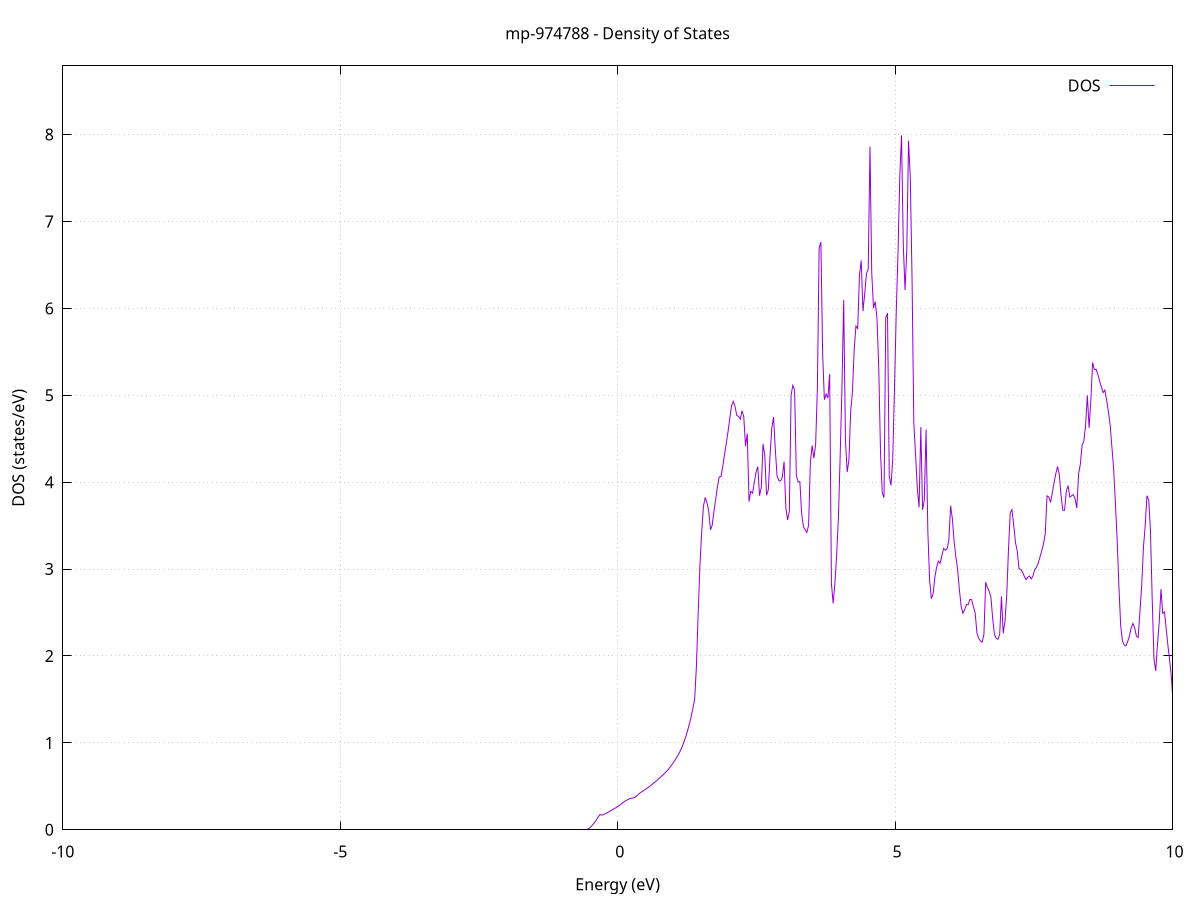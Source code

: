 set title 'mp-974788 - Density of States'
set xlabel 'Energy (eV)'
set ylabel 'DOS (states/eV)'
set grid
set xrange [-10:10]
set yrange [0:8.791]
set xzeroaxis lt -1
set terminal png size 800,600
set output 'mp-974788_dos_gnuplot.png'
plot '-' using 1:2 with lines title 'DOS'
-37.345500 0.000000
-37.313900 0.000000
-37.282300 0.000000
-37.250700 0.000000
-37.219100 0.000000
-37.187500 0.000000
-37.155900 0.000000
-37.124400 0.000000
-37.092800 0.000000
-37.061200 0.000000
-37.029600 0.000000
-36.998000 0.000000
-36.966400 0.000000
-36.934800 0.000000
-36.903200 0.000000
-36.871600 0.000000
-36.840000 0.000000
-36.808400 0.000000
-36.776800 0.000000
-36.745200 0.000000
-36.713600 0.000000
-36.682000 0.000000
-36.650400 0.000000
-36.618900 0.000000
-36.587300 0.000000
-36.555700 0.000000
-36.524100 0.000000
-36.492500 0.000000
-36.460900 0.000000
-36.429300 0.000000
-36.397700 0.000000
-36.366100 0.000000
-36.334500 0.000000
-36.302900 0.000000
-36.271300 0.000000
-36.239700 0.000000
-36.208100 0.000000
-36.176500 0.000000
-36.144900 0.000000
-36.113400 0.000000
-36.081800 0.000000
-36.050200 0.000000
-36.018600 0.000000
-35.987000 0.000000
-35.955400 0.000000
-35.923800 0.000000
-35.892200 0.000000
-35.860600 0.000000
-35.829000 0.000000
-35.797400 0.000000
-35.765800 0.000000
-35.734200 0.000000
-35.702600 0.000000
-35.671000 0.000000
-35.639400 0.000000
-35.607900 0.000000
-35.576300 0.000000
-35.544700 0.000000
-35.513100 0.000000
-35.481500 0.000000
-35.449900 0.000000
-35.418300 0.000000
-35.386700 0.000000
-35.355100 0.000000
-35.323500 0.000000
-35.291900 0.000000
-35.260300 0.000000
-35.228700 0.000000
-35.197100 0.000000
-35.165500 0.000000
-35.133900 0.000000
-35.102400 0.000000
-35.070800 0.000000
-35.039200 0.000000
-35.007600 0.000000
-34.976000 0.000000
-34.944400 0.000000
-34.912800 0.000000
-34.881200 0.000000
-34.849600 0.000000
-34.818000 0.000000
-34.786400 0.000000
-34.754800 0.000000
-34.723200 0.000000
-34.691600 0.000000
-34.660000 0.000000
-34.628400 0.000000
-34.596900 0.000000
-34.565300 0.000000
-34.533700 0.000000
-34.502100 0.000000
-34.470500 0.868200
-34.438900 9.361600
-34.407300 19.132200
-34.375700 39.144000
-34.344100 133.737000
-34.312500 323.696300
-34.280900 0.000000
-34.249300 0.000000
-34.217700 0.000000
-34.186100 0.000000
-34.154500 0.000000
-34.122900 0.000000
-34.091400 0.000000
-34.059800 0.000000
-34.028200 0.000000
-33.996600 0.000000
-33.965000 0.000000
-33.933400 0.000000
-33.901800 0.000000
-33.870200 0.000000
-33.838600 0.000000
-33.807000 0.000000
-33.775400 0.000000
-33.743800 0.000000
-33.712200 0.000000
-33.680600 0.000000
-33.649000 0.000000
-33.617400 0.000000
-33.585900 0.000000
-33.554300 0.000000
-33.522700 0.000000
-33.491100 0.000000
-33.459500 0.000000
-33.427900 0.000000
-33.396300 0.000000
-33.364700 0.000000
-33.333100 0.000000
-33.301500 0.000000
-33.269900 0.000000
-33.238300 0.000000
-33.206700 0.000000
-33.175100 0.000000
-33.143500 0.000000
-33.111900 0.000000
-33.080400 0.000000
-33.048800 0.000000
-33.017200 0.000000
-32.985600 0.000000
-32.954000 0.000000
-32.922400 0.000000
-32.890800 0.000000
-32.859200 0.000000
-32.827600 0.000000
-32.796000 0.000000
-32.764400 0.000000
-32.732800 0.000000
-32.701200 0.000000
-32.669600 0.000000
-32.638000 0.000000
-32.606400 0.000000
-32.574900 0.000000
-32.543300 0.000000
-32.511700 0.000000
-32.480100 0.000000
-32.448500 0.000000
-32.416900 0.000000
-32.385300 0.000000
-32.353700 0.000000
-32.322100 0.000000
-32.290500 0.000000
-32.258900 0.000000
-32.227300 0.000000
-32.195700 0.000000
-32.164100 0.000000
-32.132500 0.000000
-32.101000 0.000000
-32.069400 0.000000
-32.037800 0.000000
-32.006200 0.000000
-31.974600 0.000000
-31.943000 0.000000
-31.911400 0.000000
-31.879800 0.000000
-31.848200 0.000000
-31.816600 0.000000
-31.785000 0.000000
-31.753400 0.000000
-31.721800 0.000000
-31.690200 0.000000
-31.658600 0.000000
-31.627000 0.000000
-31.595500 0.000000
-31.563900 0.000000
-31.532300 0.000000
-31.500700 0.000000
-31.469100 0.000000
-31.437500 0.000000
-31.405900 0.000000
-31.374300 0.000000
-31.342700 0.000000
-31.311100 0.000000
-31.279500 0.000000
-31.247900 0.000000
-31.216300 0.000000
-31.184700 0.000000
-31.153100 0.000000
-31.121500 0.000000
-31.090000 0.000000
-31.058400 0.000000
-31.026800 0.000000
-30.995200 0.000000
-30.963600 0.000000
-30.932000 0.000000
-30.900400 0.000000
-30.868800 0.000000
-30.837200 0.000000
-30.805600 0.000000
-30.774000 0.000000
-30.742400 0.000000
-30.710800 0.000000
-30.679200 0.000000
-30.647600 0.000000
-30.616000 0.000000
-30.584500 0.000000
-30.552900 0.000000
-30.521300 0.000000
-30.489700 0.000000
-30.458100 0.000000
-30.426500 0.000000
-30.394900 0.000000
-30.363300 0.000000
-30.331700 0.000000
-30.300100 0.000000
-30.268500 0.000000
-30.236900 0.000000
-30.205300 0.000000
-30.173700 0.000000
-30.142100 0.000000
-30.110500 0.000000
-30.079000 0.000000
-30.047400 0.000000
-30.015800 0.000000
-29.984200 0.000000
-29.952600 0.000000
-29.921000 0.000000
-29.889400 0.000000
-29.857800 0.000000
-29.826200 0.000000
-29.794600 0.000000
-29.763000 0.000000
-29.731400 0.000000
-29.699800 0.000000
-29.668200 0.000000
-29.636600 0.000000
-29.605000 0.000000
-29.573500 0.000000
-29.541900 0.000000
-29.510300 0.000000
-29.478700 0.000000
-29.447100 0.000000
-29.415500 0.000000
-29.383900 0.000000
-29.352300 0.000000
-29.320700 0.000000
-29.289100 0.000000
-29.257500 0.000000
-29.225900 0.000000
-29.194300 0.000000
-29.162700 0.000000
-29.131100 0.000000
-29.099500 0.000000
-29.068000 0.000000
-29.036400 0.000000
-29.004800 0.000000
-28.973200 0.000000
-28.941600 0.000000
-28.910000 0.000000
-28.878400 0.000000
-28.846800 0.000000
-28.815200 0.000000
-28.783600 0.000000
-28.752000 0.000000
-28.720400 0.000000
-28.688800 0.000000
-28.657200 0.000000
-28.625600 0.000000
-28.594000 0.000000
-28.562500 0.000000
-28.530900 0.000000
-28.499300 0.000000
-28.467700 0.000000
-28.436100 0.000000
-28.404500 0.000000
-28.372900 0.000000
-28.341300 0.000000
-28.309700 0.000000
-28.278100 0.000000
-28.246500 0.000000
-28.214900 0.000000
-28.183300 0.000000
-28.151700 0.000000
-28.120100 0.000000
-28.088500 0.000000
-28.057000 0.000000
-28.025400 0.000000
-27.993800 0.000000
-27.962200 0.000000
-27.930600 0.000000
-27.899000 0.000000
-27.867400 0.000000
-27.835800 0.000000
-27.804200 0.000000
-27.772600 0.000000
-27.741000 0.000000
-27.709400 0.000000
-27.677800 0.000000
-27.646200 0.000000
-27.614600 0.000000
-27.583000 0.000000
-27.551500 0.000000
-27.519900 0.000000
-27.488300 0.000000
-27.456700 0.000000
-27.425100 0.000000
-27.393500 0.000000
-27.361900 0.000000
-27.330300 0.000000
-27.298700 0.000000
-27.267100 0.000000
-27.235500 0.000000
-27.203900 0.000000
-27.172300 0.000000
-27.140700 0.000000
-27.109100 0.000000
-27.077500 0.000000
-27.046000 0.000000
-27.014400 0.000000
-26.982800 0.000000
-26.951200 0.000000
-26.919600 0.000000
-26.888000 0.000000
-26.856400 0.000000
-26.824800 0.000000
-26.793200 0.000000
-26.761600 0.000000
-26.730000 0.000000
-26.698400 0.000000
-26.666800 0.000000
-26.635200 0.000000
-26.603600 0.000000
-26.572000 0.000000
-26.540500 0.000000
-26.508900 0.000000
-26.477300 0.000000
-26.445700 0.000000
-26.414100 0.000000
-26.382500 0.000000
-26.350900 0.000000
-26.319300 0.000000
-26.287700 0.000000
-26.256100 0.000000
-26.224500 0.000000
-26.192900 0.000000
-26.161300 0.000000
-26.129700 0.000000
-26.098100 0.000000
-26.066500 0.000000
-26.035000 0.000000
-26.003400 0.000000
-25.971800 0.000000
-25.940200 0.000000
-25.908600 0.000000
-25.877000 0.000000
-25.845400 0.000000
-25.813800 0.000000
-25.782200 0.000000
-25.750600 0.000000
-25.719000 0.000000
-25.687400 0.000000
-25.655800 0.000000
-25.624200 0.000000
-25.592600 0.000000
-25.561000 0.000000
-25.529500 0.000000
-25.497900 0.000000
-25.466300 0.000000
-25.434700 0.000000
-25.403100 0.000000
-25.371500 0.000000
-25.339900 0.000000
-25.308300 0.000000
-25.276700 0.000000
-25.245100 0.000000
-25.213500 0.000000
-25.181900 0.000000
-25.150300 0.000000
-25.118700 0.000000
-25.087100 0.000000
-25.055500 0.000000
-25.024000 0.000000
-24.992400 0.000000
-24.960800 0.000000
-24.929200 0.000000
-24.897600 0.000000
-24.866000 0.000000
-24.834400 0.000000
-24.802800 0.000000
-24.771200 0.000000
-24.739600 0.000000
-24.708000 0.000000
-24.676400 0.000000
-24.644800 0.000000
-24.613200 0.000000
-24.581600 0.000000
-24.550100 0.000000
-24.518500 0.000000
-24.486900 0.000000
-24.455300 0.000000
-24.423700 0.000000
-24.392100 0.000000
-24.360500 0.000000
-24.328900 0.000000
-24.297300 0.000000
-24.265700 0.000000
-24.234100 0.000000
-24.202500 0.000000
-24.170900 0.000000
-24.139300 0.000000
-24.107700 0.000000
-24.076100 0.000000
-24.044600 0.000000
-24.013000 0.000000
-23.981400 0.000000
-23.949800 0.000000
-23.918200 0.000000
-23.886600 0.000000
-23.855000 0.000000
-23.823400 0.000000
-23.791800 0.000000
-23.760200 0.000000
-23.728600 0.000000
-23.697000 0.000000
-23.665400 0.000000
-23.633800 0.000000
-23.602200 0.000000
-23.570600 0.000000
-23.539100 0.000000
-23.507500 0.000000
-23.475900 0.000000
-23.444300 0.000000
-23.412700 0.000000
-23.381100 0.000000
-23.349500 0.000000
-23.317900 0.000000
-23.286300 0.000000
-23.254700 0.000000
-23.223100 0.000000
-23.191500 0.000000
-23.159900 0.000000
-23.128300 0.000000
-23.096700 0.000000
-23.065100 0.000000
-23.033600 0.000000
-23.002000 0.000000
-22.970400 0.000000
-22.938800 0.000000
-22.907200 0.000000
-22.875600 0.000000
-22.844000 0.000000
-22.812400 0.000000
-22.780800 0.000000
-22.749200 0.000000
-22.717600 0.000000
-22.686000 0.000000
-22.654400 0.000000
-22.622800 0.000000
-22.591200 0.000000
-22.559600 0.000000
-22.528100 0.000000
-22.496500 0.000000
-22.464900 0.000000
-22.433300 0.000000
-22.401700 0.000000
-22.370100 0.000000
-22.338500 0.000000
-22.306900 0.000000
-22.275300 0.000000
-22.243700 0.000000
-22.212100 0.000000
-22.180500 0.000000
-22.148900 0.000000
-22.117300 0.000000
-22.085700 0.000000
-22.054100 0.000000
-22.022600 0.000000
-21.991000 0.000000
-21.959400 0.000000
-21.927800 0.000000
-21.896200 0.000000
-21.864600 0.000000
-21.833000 0.000000
-21.801400 0.000000
-21.769800 0.000000
-21.738200 0.000000
-21.706600 0.000000
-21.675000 0.000000
-21.643400 0.000000
-21.611800 0.000000
-21.580200 0.000000
-21.548600 0.000000
-21.517100 0.000000
-21.485500 0.000000
-21.453900 0.000000
-21.422300 0.000000
-21.390700 0.000000
-21.359100 0.000000
-21.327500 0.000000
-21.295900 0.000000
-21.264300 0.000000
-21.232700 0.000000
-21.201100 0.000000
-21.169500 0.000000
-21.137900 0.000000
-21.106300 0.000000
-21.074700 0.000000
-21.043100 0.000000
-21.011600 0.000000
-20.980000 0.000000
-20.948400 0.000000
-20.916800 0.000000
-20.885200 0.000000
-20.853600 0.000000
-20.822000 0.000000
-20.790400 0.000000
-20.758800 0.000000
-20.727200 0.000000
-20.695600 0.000000
-20.664000 0.000000
-20.632400 0.000000
-20.600800 0.000000
-20.569200 0.000000
-20.537600 0.000000
-20.506100 0.000000
-20.474500 0.000000
-20.442900 0.000000
-20.411300 0.000000
-20.379700 0.000000
-20.348100 0.000000
-20.316500 0.000000
-20.284900 0.000000
-20.253300 0.000000
-20.221700 0.000000
-20.190100 0.000000
-20.158500 0.000000
-20.126900 0.000000
-20.095300 0.000000
-20.063700 0.000000
-20.032100 0.000000
-20.000600 0.000000
-19.969000 0.000000
-19.937400 0.000000
-19.905800 0.000000
-19.874200 0.000000
-19.842600 0.000000
-19.811000 0.000000
-19.779400 0.000000
-19.747800 0.000000
-19.716200 0.000000
-19.684600 0.000000
-19.653000 0.000000
-19.621400 0.000000
-19.589800 0.000000
-19.558200 0.000000
-19.526600 0.000000
-19.495100 0.000000
-19.463500 0.000000
-19.431900 0.000000
-19.400300 0.000000
-19.368700 0.000000
-19.337100 0.000000
-19.305500 0.000000
-19.273900 0.000000
-19.242300 0.000000
-19.210700 0.000000
-19.179100 0.000000
-19.147500 0.000000
-19.115900 0.000000
-19.084300 0.000000
-19.052700 0.000000
-19.021100 0.000000
-18.989600 0.000000
-18.958000 0.000000
-18.926400 0.000000
-18.894800 0.000000
-18.863200 0.000000
-18.831600 0.000000
-18.800000 0.000000
-18.768400 0.000000
-18.736800 0.000000
-18.705200 0.000000
-18.673600 0.000000
-18.642000 0.000000
-18.610400 0.000000
-18.578800 0.000000
-18.547200 0.000000
-18.515600 0.000000
-18.484100 0.000000
-18.452500 0.000000
-18.420900 0.000000
-18.389300 0.000000
-18.357700 0.000000
-18.326100 0.000000
-18.294500 0.000000
-18.262900 0.000000
-18.231300 0.000000
-18.199700 0.000000
-18.168100 0.000000
-18.136500 0.000000
-18.104900 0.000000
-18.073300 0.000000
-18.041700 0.000000
-18.010100 0.000000
-17.978600 0.000000
-17.947000 0.000000
-17.915400 0.000000
-17.883800 0.000000
-17.852200 0.000000
-17.820600 0.000000
-17.789000 0.000000
-17.757400 0.000000
-17.725800 0.000000
-17.694200 0.000000
-17.662600 0.000000
-17.631000 0.000000
-17.599400 0.000000
-17.567800 0.000000
-17.536200 0.000000
-17.504700 0.000000
-17.473100 0.000000
-17.441500 0.000000
-17.409900 0.000000
-17.378300 0.000000
-17.346700 0.000000
-17.315100 0.000000
-17.283500 0.000000
-17.251900 0.000000
-17.220300 0.000000
-17.188700 0.000000
-17.157100 0.000000
-17.125500 0.000000
-17.093900 0.000000
-17.062300 0.000000
-17.030700 0.000000
-16.999200 0.000000
-16.967600 0.000000
-16.936000 0.000000
-16.904400 0.000000
-16.872800 0.000000
-16.841200 0.000000
-16.809600 0.000000
-16.778000 0.000000
-16.746400 0.000000
-16.714800 0.000000
-16.683200 0.000000
-16.651600 0.000000
-16.620000 0.000000
-16.588400 0.000000
-16.556800 0.000000
-16.525200 0.000000
-16.493700 0.000000
-16.462100 0.000000
-16.430500 0.000000
-16.398900 0.000000
-16.367300 0.000000
-16.335700 0.000000
-16.304100 0.000000
-16.272500 0.000000
-16.240900 0.000000
-16.209300 0.100700
-16.177700 0.885500
-16.146100 5.873400
-16.114500 8.440300
-16.082900 14.154900
-16.051300 21.787900
-16.019700 26.576300
-15.988200 23.910700
-15.956600 14.734300
-15.925000 15.351500
-15.893400 13.104200
-15.861800 6.678400
-15.830200 7.141900
-15.798600 10.143000
-15.767000 10.974300
-15.735400 14.011100
-15.703800 15.477500
-15.672200 16.117900
-15.640600 14.771800
-15.609000 14.816800
-15.577400 22.538300
-15.545800 26.238400
-15.514200 25.961300
-15.482700 25.018200
-15.451100 32.230200
-15.419500 33.756900
-15.387900 39.126100
-15.356300 42.553300
-15.324700 29.119900
-15.293100 18.928900
-15.261500 12.537100
-15.229900 6.712100
-15.198300 0.569900
-15.166700 0.000000
-15.135100 0.000000
-15.103500 0.000000
-15.071900 0.000000
-15.040300 0.000000
-15.008700 0.000000
-14.977200 0.000000
-14.945600 0.000000
-14.914000 0.000000
-14.882400 0.000000
-14.850800 0.000000
-14.819200 0.000000
-14.787600 0.000000
-14.756000 0.000000
-14.724400 0.000000
-14.692800 0.000000
-14.661200 0.000000
-14.629600 0.000000
-14.598000 0.000000
-14.566400 0.000000
-14.534800 0.000000
-14.503200 0.000000
-14.471700 0.000000
-14.440100 0.000000
-14.408500 0.000000
-14.376900 0.000000
-14.345300 0.000000
-14.313700 0.000000
-14.282100 0.000000
-14.250500 0.000000
-14.218900 0.000000
-14.187300 0.000000
-14.155700 0.000000
-14.124100 0.000000
-14.092500 0.000000
-14.060900 0.000000
-14.029300 0.000000
-13.997700 0.000000
-13.966200 0.000000
-13.934600 0.000000
-13.903000 0.000000
-13.871400 0.000000
-13.839800 0.000000
-13.808200 0.000000
-13.776600 0.000000
-13.745000 0.000000
-13.713400 0.000000
-13.681800 0.000000
-13.650200 0.000000
-13.618600 0.000000
-13.587000 0.000000
-13.555400 0.000000
-13.523800 0.000000
-13.492200 0.000000
-13.460700 0.000000
-13.429100 0.000000
-13.397500 0.000000
-13.365900 0.000000
-13.334300 0.000000
-13.302700 0.000000
-13.271100 0.000000
-13.239500 0.000000
-13.207900 0.000000
-13.176300 0.000000
-13.144700 0.000000
-13.113100 0.000000
-13.081500 0.000000
-13.049900 0.000000
-13.018300 0.000000
-12.986700 0.000000
-12.955200 0.000000
-12.923600 0.000000
-12.892000 0.000000
-12.860400 0.000000
-12.828800 0.000000
-12.797200 0.000000
-12.765600 0.000000
-12.734000 0.000000
-12.702400 0.000000
-12.670800 0.000000
-12.639200 0.000000
-12.607600 0.000000
-12.576000 0.000000
-12.544400 0.000000
-12.512800 0.000000
-12.481200 0.000000
-12.449700 0.000000
-12.418100 0.000000
-12.386500 0.000000
-12.354900 0.000000
-12.323300 0.000000
-12.291700 0.000000
-12.260100 0.000000
-12.228500 0.000000
-12.196900 0.000000
-12.165300 0.000000
-12.133700 0.000000
-12.102100 0.000000
-12.070500 0.000000
-12.038900 0.000000
-12.007300 0.000000
-11.975700 0.000000
-11.944200 0.000000
-11.912600 0.000000
-11.881000 0.000000
-11.849400 0.000000
-11.817800 0.000000
-11.786200 0.000000
-11.754600 0.000000
-11.723000 0.000000
-11.691400 0.000000
-11.659800 0.000000
-11.628200 0.000000
-11.596600 0.000000
-11.565000 0.000000
-11.533400 0.000000
-11.501800 0.000000
-11.470200 0.000000
-11.438700 0.000000
-11.407100 0.000000
-11.375500 0.000000
-11.343900 0.000000
-11.312300 0.000000
-11.280700 0.000000
-11.249100 0.000000
-11.217500 0.000000
-11.185900 0.000000
-11.154300 0.000000
-11.122700 0.000000
-11.091100 0.000000
-11.059500 0.000000
-11.027900 0.000000
-10.996300 0.000000
-10.964700 0.000000
-10.933200 0.000000
-10.901600 0.000000
-10.870000 0.000000
-10.838400 0.000000
-10.806800 0.000000
-10.775200 0.000000
-10.743600 0.000000
-10.712000 0.000000
-10.680400 0.000000
-10.648800 0.000000
-10.617200 0.000000
-10.585600 0.000000
-10.554000 0.000000
-10.522400 0.000000
-10.490800 0.000000
-10.459300 0.000000
-10.427700 0.000000
-10.396100 0.000000
-10.364500 0.000000
-10.332900 0.000000
-10.301300 0.000000
-10.269700 0.000000
-10.238100 0.000000
-10.206500 0.000000
-10.174900 0.000000
-10.143300 0.000000
-10.111700 0.000000
-10.080100 0.000000
-10.048500 0.000000
-10.016900 0.000000
-9.985300 0.000000
-9.953800 0.000000
-9.922200 0.000000
-9.890600 0.000000
-9.859000 0.000000
-9.827400 0.000000
-9.795800 0.000000
-9.764200 0.000000
-9.732600 0.000000
-9.701000 0.000000
-9.669400 0.000000
-9.637800 0.000000
-9.606200 0.000000
-9.574600 0.000000
-9.543000 0.000000
-9.511400 0.000000
-9.479800 0.000000
-9.448300 0.000000
-9.416700 0.000000
-9.385100 0.000000
-9.353500 0.000000
-9.321900 0.000000
-9.290300 0.000000
-9.258700 0.000000
-9.227100 0.000000
-9.195500 0.000000
-9.163900 0.000000
-9.132300 0.000000
-9.100700 0.000000
-9.069100 0.000000
-9.037500 0.000000
-9.005900 0.000000
-8.974300 0.000000
-8.942800 0.000000
-8.911200 0.000000
-8.879600 0.000000
-8.848000 0.000000
-8.816400 0.000000
-8.784800 0.000000
-8.753200 0.000000
-8.721600 0.000000
-8.690000 0.000000
-8.658400 0.000000
-8.626800 0.000000
-8.595200 0.000000
-8.563600 0.000000
-8.532000 0.000000
-8.500400 0.000000
-8.468800 0.000000
-8.437300 0.000000
-8.405700 0.000000
-8.374100 0.000000
-8.342500 0.000000
-8.310900 0.000000
-8.279300 0.000000
-8.247700 0.000000
-8.216100 0.000000
-8.184500 0.000000
-8.152900 0.000000
-8.121300 0.000000
-8.089700 0.000000
-8.058100 0.000000
-8.026500 0.000000
-7.994900 0.000000
-7.963300 0.000000
-7.931800 0.000000
-7.900200 0.000000
-7.868600 0.000000
-7.837000 0.000000
-7.805400 0.000000
-7.773800 0.000000
-7.742200 0.000000
-7.710600 0.000000
-7.679000 0.000000
-7.647400 0.000000
-7.615800 0.000000
-7.584200 0.000000
-7.552600 0.000000
-7.521000 0.000000
-7.489400 0.000000
-7.457800 0.000000
-7.426300 0.000000
-7.394700 0.000000
-7.363100 0.000000
-7.331500 0.000000
-7.299900 0.000000
-7.268300 0.000000
-7.236700 0.000000
-7.205100 0.000000
-7.173500 0.000000
-7.141900 0.000000
-7.110300 0.000000
-7.078700 0.000000
-7.047100 0.000000
-7.015500 0.000000
-6.983900 0.000000
-6.952300 0.000000
-6.920800 0.000000
-6.889200 0.000000
-6.857600 0.000000
-6.826000 0.000000
-6.794400 0.000000
-6.762800 0.000000
-6.731200 0.000000
-6.699600 0.000000
-6.668000 0.000000
-6.636400 0.000000
-6.604800 0.000000
-6.573200 0.000000
-6.541600 0.000000
-6.510000 0.000000
-6.478400 0.000000
-6.446800 0.000000
-6.415300 0.000000
-6.383700 0.000000
-6.352100 0.000000
-6.320500 0.000000
-6.288900 0.000000
-6.257300 0.000000
-6.225700 0.000000
-6.194100 0.000000
-6.162500 0.000000
-6.130900 0.000000
-6.099300 0.000000
-6.067700 0.000000
-6.036100 0.000000
-6.004500 0.000000
-5.972900 0.000000
-5.941300 0.000000
-5.909800 0.000000
-5.878200 0.000000
-5.846600 0.000000
-5.815000 0.000000
-5.783400 0.000000
-5.751800 0.000000
-5.720200 0.000000
-5.688600 0.000000
-5.657000 0.000000
-5.625400 0.000000
-5.593800 0.000000
-5.562200 0.000000
-5.530600 0.000000
-5.499000 0.000000
-5.467400 0.000000
-5.435800 0.000000
-5.404300 0.000000
-5.372700 0.000000
-5.341100 0.000000
-5.309500 0.000000
-5.277900 0.000000
-5.246300 0.000000
-5.214700 0.000000
-5.183100 0.000000
-5.151500 0.000000
-5.119900 0.000000
-5.088300 0.000000
-5.056700 0.000000
-5.025100 0.000000
-4.993500 0.000000
-4.961900 0.000000
-4.930300 0.000000
-4.898800 0.000000
-4.867200 0.000000
-4.835600 0.000000
-4.804000 0.000000
-4.772400 0.000000
-4.740800 0.000000
-4.709200 0.000000
-4.677600 0.000000
-4.646000 0.000000
-4.614400 0.000000
-4.582800 0.000000
-4.551200 0.000000
-4.519600 0.000000
-4.488000 0.000000
-4.456400 0.000000
-4.424800 0.000000
-4.393300 0.000000
-4.361700 0.000000
-4.330100 0.000000
-4.298500 0.000000
-4.266900 0.000000
-4.235300 0.000000
-4.203700 0.000000
-4.172100 0.000000
-4.140500 0.000000
-4.108900 0.000000
-4.077300 0.000000
-4.045700 0.000000
-4.014100 0.000000
-3.982500 0.000000
-3.950900 0.000000
-3.919300 0.000000
-3.887800 0.000000
-3.856200 0.000000
-3.824600 0.000000
-3.793000 0.000000
-3.761400 0.000000
-3.729800 0.000000
-3.698200 0.000000
-3.666600 0.000000
-3.635000 0.000000
-3.603400 0.000000
-3.571800 0.000000
-3.540200 0.000000
-3.508600 0.000000
-3.477000 0.000000
-3.445400 0.000000
-3.413900 0.000000
-3.382300 0.000000
-3.350700 0.000000
-3.319100 0.000000
-3.287500 0.000000
-3.255900 0.000000
-3.224300 0.000000
-3.192700 0.000000
-3.161100 0.000000
-3.129500 0.000000
-3.097900 0.000000
-3.066300 0.000000
-3.034700 0.000000
-3.003100 0.000000
-2.971500 0.000000
-2.939900 0.000000
-2.908400 0.000000
-2.876800 0.000000
-2.845200 0.000000
-2.813600 0.000000
-2.782000 0.000000
-2.750400 0.000000
-2.718800 0.000000
-2.687200 0.000000
-2.655600 0.000000
-2.624000 0.000000
-2.592400 0.000000
-2.560800 0.000000
-2.529200 0.000000
-2.497600 0.000000
-2.466000 0.000000
-2.434400 0.000000
-2.402900 0.000000
-2.371300 0.000000
-2.339700 0.000000
-2.308100 0.000000
-2.276500 0.000000
-2.244900 0.000000
-2.213300 0.000000
-2.181700 0.000000
-2.150100 0.000000
-2.118500 0.000000
-2.086900 0.000000
-2.055300 0.000000
-2.023700 0.000000
-1.992100 0.000000
-1.960500 0.000000
-1.928900 0.000000
-1.897400 0.000000
-1.865800 0.000000
-1.834200 0.000000
-1.802600 0.000000
-1.771000 0.000000
-1.739400 0.000000
-1.707800 0.000000
-1.676200 0.000000
-1.644600 0.000000
-1.613000 0.000000
-1.581400 0.000000
-1.549800 0.000000
-1.518200 0.000000
-1.486600 0.000000
-1.455000 0.000000
-1.423400 0.000000
-1.391900 0.000000
-1.360300 0.000000
-1.328700 0.000000
-1.297100 0.000000
-1.265500 0.000000
-1.233900 0.000000
-1.202300 0.000000
-1.170700 0.000000
-1.139100 0.000000
-1.107500 0.000000
-1.075900 0.000000
-1.044300 0.000000
-1.012700 0.000000
-0.981100 0.000000
-0.949500 0.000000
-0.917900 0.000000
-0.886400 0.000000
-0.854800 0.000000
-0.823200 0.000000
-0.791600 0.000000
-0.760000 0.000000
-0.728400 0.000000
-0.696800 0.000000
-0.665200 0.000000
-0.633600 0.000000
-0.602000 0.000000
-0.570400 0.000000
-0.538800 0.005400
-0.507200 0.019200
-0.475600 0.038900
-0.444000 0.061900
-0.412400 0.087900
-0.380900 0.116900
-0.349300 0.148700
-0.317700 0.176800
-0.286100 0.167400
-0.254500 0.175800
-0.222900 0.184900
-0.191300 0.195000
-0.159700 0.207000
-0.128100 0.218800
-0.096500 0.230500
-0.064900 0.241900
-0.033300 0.254000
-0.001700 0.266800
0.029900 0.279900
0.061500 0.295400
0.093100 0.311300
0.124600 0.325900
0.156200 0.339000
0.187800 0.349900
0.219400 0.358400
0.251000 0.363900
0.282600 0.366500
0.314200 0.374100
0.345800 0.390300
0.377400 0.410600
0.409000 0.427100
0.440600 0.440000
0.472200 0.452700
0.503800 0.466200
0.535400 0.480400
0.567000 0.495400
0.598600 0.511100
0.630100 0.527400
0.661700 0.544100
0.693300 0.560900
0.724900 0.578000
0.756500 0.595600
0.788100 0.613800
0.819700 0.632800
0.851300 0.652700
0.882900 0.673600
0.914500 0.695900
0.946100 0.721300
0.977700 0.748200
1.009300 0.777100
1.040900 0.808100
1.072500 0.841200
1.104100 0.877100
1.135600 0.917400
1.167200 0.964400
1.198800 1.017000
1.230400 1.075500
1.262000 1.144200
1.293600 1.219500
1.325200 1.302600
1.356800 1.397600
1.388400 1.508800
1.420000 1.885700
1.451600 2.495000
1.483200 3.043700
1.514800 3.425200
1.546400 3.723100
1.578000 3.824300
1.609600 3.764100
1.641100 3.667600
1.672700 3.451500
1.704300 3.505300
1.735900 3.668300
1.767500 3.804000
1.799100 3.950700
1.830700 4.060400
1.862300 4.065200
1.893900 4.178400
1.925500 4.318100
1.957100 4.439700
1.988700 4.578500
2.020300 4.730700
2.051900 4.875100
2.083500 4.929700
2.115100 4.872800
2.146600 4.769500
2.178200 4.758200
2.209800 4.725000
2.241400 4.821800
2.273000 4.754600
2.304600 4.413900
2.336200 4.559700
2.367800 3.777200
2.399400 3.894800
2.431000 3.874000
2.462600 3.994000
2.494200 4.115000
2.525800 4.179000
2.557400 3.844600
2.589000 3.940200
2.620600 4.440100
2.652100 4.310500
2.683700 3.849600
2.715300 3.912700
2.746900 4.307100
2.778500 4.624100
2.810100 4.750900
2.841700 4.373200
2.873300 4.072700
2.904900 4.019100
2.936500 4.014300
2.968100 4.057700
2.999700 4.237300
3.031300 3.707500
3.062900 3.564800
3.094500 3.663400
3.126100 5.000900
3.157600 5.114500
3.189200 5.062400
3.220800 4.076600
3.252400 4.002500
3.284000 4.006600
3.315600 3.643000
3.347200 3.491200
3.378800 3.450100
3.410400 3.421600
3.442000 3.507300
3.473600 4.227800
3.505200 4.423100
3.536800 4.275700
3.568400 4.436400
3.600000 5.081200
3.631500 6.696200
3.663100 6.763900
3.694700 5.472200
3.726300 4.948600
3.757900 5.015100
3.789500 4.969700
3.821100 5.245100
3.852700 2.835000
3.884300 2.605900
3.915900 2.838200
3.947500 3.165300
3.979100 3.593800
4.010700 4.305900
4.042300 5.074300
4.073900 6.097500
4.105500 4.482900
4.137000 4.117000
4.168600 4.256100
4.200200 4.818500
4.231800 5.039700
4.263400 5.525000
4.295000 5.797300
4.326600 5.768500
4.358200 6.383100
4.389800 6.552200
4.421400 5.969000
4.453000 6.167900
4.484600 6.401200
4.516200 6.452600
4.547800 7.860300
4.579400 6.410900
4.611000 6.005900
4.642500 6.077700
4.674100 5.882400
4.705700 5.321600
4.737300 4.350600
4.768900 3.878300
4.800500 3.822100
4.832100 5.893500
4.863700 5.945200
4.895300 4.066200
4.926900 3.964000
4.958500 4.270700
4.990100 5.089900
5.021700 5.972000
5.053300 6.640500
5.084900 7.521000
5.116500 7.991600
5.148000 6.731300
5.179600 6.212700
5.211200 6.669700
5.242800 7.931800
5.274400 7.502500
5.306000 6.344000
5.337600 4.681600
5.369200 4.319000
5.400800 3.933600
5.432400 3.710400
5.464000 4.634000
5.495600 3.681400
5.527200 3.798700
5.558800 4.605700
5.590400 3.439800
5.622000 2.880000
5.653500 2.659900
5.685100 2.714600
5.716700 2.904700
5.748300 3.019600
5.779900 3.092100
5.811500 3.066300
5.843100 3.154400
5.874700 3.238600
5.906300 3.216600
5.937900 3.235300
5.969500 3.332100
6.001100 3.728500
6.032700 3.579500
6.064300 3.315300
6.095900 3.138700
6.127500 2.993500
6.159000 2.764300
6.190600 2.572400
6.222200 2.490300
6.253800 2.531900
6.285400 2.592400
6.317000 2.589400
6.348600 2.650600
6.380200 2.647900
6.411800 2.565000
6.443400 2.495900
6.475000 2.266200
6.506600 2.204400
6.538200 2.174000
6.569800 2.159500
6.601400 2.249800
6.633000 2.850700
6.664500 2.787700
6.696100 2.744100
6.727700 2.675200
6.759300 2.432700
6.790900 2.250900
6.822500 2.201500
6.854100 2.192100
6.885700 2.249400
6.917300 2.686200
6.948900 2.261000
6.980500 2.395200
7.012100 2.695700
7.043700 3.219900
7.075300 3.644100
7.106900 3.684300
7.138500 3.504300
7.170000 3.306300
7.201600 3.207400
7.233200 3.008100
7.264800 2.996500
7.296400 2.967500
7.328000 2.916500
7.359600 2.879000
7.391200 2.906100
7.422800 2.920100
7.454400 2.887400
7.486000 2.922900
7.517600 2.995900
7.549200 3.018200
7.580800 3.073800
7.612400 3.139300
7.644000 3.212800
7.675500 3.291400
7.707100 3.409600
7.738700 3.842300
7.770300 3.829900
7.801900 3.766800
7.833500 3.874000
7.865100 3.992300
7.896700 4.097500
7.928300 4.181100
7.959900 4.088500
7.991500 3.846900
8.023100 3.676800
8.054700 3.676600
8.086300 3.894500
8.117900 3.960800
8.149500 3.828300
8.181000 3.843700
8.212600 3.856800
8.244200 3.808300
8.275800 3.703700
8.307400 4.097000
8.339000 4.206100
8.370600 4.423200
8.402200 4.475100
8.433800 4.656300
8.465400 4.999300
8.497000 4.624500
8.528600 4.947200
8.560200 5.378000
8.591800 5.294400
8.623400 5.299700
8.655000 5.238300
8.686500 5.166400
8.718100 5.094200
8.749700 5.029800
8.781300 5.059800
8.812900 4.944100
8.844500 4.812700
8.876100 4.659400
8.907700 4.406500
8.939300 4.157100
8.970900 3.754400
9.002500 3.340700
9.034100 2.800800
9.065700 2.353000
9.097300 2.174700
9.128900 2.127100
9.160500 2.115500
9.192000 2.165700
9.223600 2.229500
9.255200 2.321900
9.286800 2.375100
9.318400 2.322900
9.350000 2.228000
9.381600 2.212800
9.413200 2.508300
9.444800 2.807100
9.476400 3.251200
9.508000 3.498800
9.539600 3.844000
9.571200 3.794600
9.602800 3.444100
9.634400 2.648400
9.666000 1.969700
9.697500 1.828700
9.729100 2.129200
9.760700 2.392000
9.792300 2.769900
9.823900 2.489900
9.855500 2.508000
9.887100 2.308600
9.918700 2.114500
9.950300 1.941300
9.981900 1.742100
10.013500 1.409500
10.045100 1.289600
10.076700 1.197600
10.108300 1.137600
10.139900 1.132900
10.171500 1.189900
10.203000 1.220700
10.234600 1.266200
10.266200 1.346000
10.297800 1.519600
10.329400 1.706100
10.361000 1.896300
10.392600 1.959700
10.424200 1.838500
10.455800 1.794000
10.487400 1.833700
10.519000 1.878200
10.550600 1.913800
10.582200 1.998100
10.613800 2.017400
10.645400 1.953600
10.676900 1.890300
10.708500 1.810200
10.740100 1.979200
10.771700 1.531800
10.803300 1.282900
10.834900 1.111300
10.866500 0.958500
10.898100 0.829800
10.929700 0.942200
10.961300 0.451300
10.992900 0.528100
11.024500 0.617200
11.056100 0.718600
11.087700 0.859300
11.119300 1.119100
11.150900 1.527000
11.182400 1.897700
11.214000 2.058300
11.245600 2.183500
11.277200 3.004100
11.308800 2.974800
11.340400 2.894800
11.372000 2.815100
11.403600 2.711700
11.435200 2.897400
11.466800 2.890900
11.498400 2.889500
11.530000 2.897200
11.561600 2.932300
11.593200 2.947500
11.624800 2.926400
11.656400 3.079200
11.687900 3.169600
11.719500 3.223800
11.751100 3.230700
11.782700 3.166500
11.814300 3.102900
11.845900 3.011400
11.877500 2.993500
11.909100 3.034700
11.940700 3.067100
11.972300 3.096800
12.003900 3.148300
12.035500 3.168500
12.067100 3.215700
12.098700 3.351500
12.130300 3.500900
12.161900 3.173600
12.193400 3.109200
12.225000 3.115900
12.256600 3.430700
12.288200 3.251300
12.319800 3.176200
12.351400 3.103100
12.383000 2.970400
12.414600 2.811600
12.446200 2.762300
12.477800 2.738600
12.509400 2.753100
12.541000 2.775400
12.572600 2.862100
12.604200 2.906200
12.635800 2.891200
12.667400 2.842800
12.698900 2.825100
12.730500 2.836100
12.762100 2.834100
12.793700 2.877900
12.825300 2.896600
12.856900 2.775200
12.888500 2.695500
12.920100 2.659100
12.951700 2.631000
12.983300 2.641200
13.014900 2.663000
13.046500 2.671300
13.078100 2.691300
13.109700 2.718700
13.141300 2.805200
13.172900 3.019500
13.204400 3.030500
13.236000 3.158700
13.267600 3.307600
13.299200 3.496000
13.330800 3.657600
13.362400 3.715500
13.394000 3.687000
13.425600 3.662000
13.457200 3.701200
13.488800 3.776600
13.520400 3.822000
13.552000 4.020300
13.583600 4.189100
13.615200 3.899800
13.646800 3.675000
13.678400 3.512300
13.709900 3.398100
13.741500 3.280900
13.773100 3.264100
13.804700 3.308600
13.836300 3.369100
13.867900 3.832200
13.899500 3.879100
13.931100 3.932500
13.962700 3.657400
13.994300 3.618800
14.025900 3.699800
14.057500 3.724100
14.089100 3.709300
14.120700 3.654500
14.152300 3.488500
14.183900 3.344900
14.215400 3.355600
14.247000 3.421700
14.278600 3.507400
14.310200 3.596700
14.341800 3.701000
14.373400 3.707500
14.405000 3.775700
14.436600 3.926400
14.468200 3.940900
14.499800 3.989000
14.531400 4.017900
14.563000 4.022600
14.594600 4.002900
14.626200 3.820800
14.657800 3.593500
14.689400 3.525800
14.720900 3.613000
14.752500 4.236100
14.784100 4.949100
14.815700 5.714700
14.847300 6.352900
14.878900 5.038100
14.910500 4.820100
14.942100 4.716200
14.973700 4.622100
15.005300 4.617400
15.036900 4.829000
15.068500 4.842300
15.100100 4.706500
15.131700 4.722900
15.163300 4.513200
15.194900 4.006400
15.226400 3.526600
15.258000 3.368300
15.289600 3.210800
15.321200 3.399400
15.352800 3.505200
15.384400 3.743900
15.416000 3.947400
15.447600 4.133200
15.479200 3.706000
15.510800 3.502300
15.542400 3.692900
15.574000 4.508100
15.605600 4.297400
15.637200 4.284900
15.668800 4.371300
15.700400 4.383600
15.731900 4.452100
15.763500 3.995800
15.795100 3.737900
15.826700 3.433600
15.858300 3.349900
15.889900 3.483200
15.921500 3.377200
15.953100 3.394900
15.984700 3.363000
16.016300 3.136800
16.047900 2.925500
16.079500 2.809400
16.111100 2.867600
16.142700 2.960200
16.174300 2.789400
16.205900 2.726600
16.237400 2.611300
16.269000 2.531200
16.300600 2.445700
16.332200 2.347100
16.363800 2.263200
16.395400 2.323700
16.427000 2.647700
16.458600 3.482900
16.490200 4.154500
16.521800 4.042800
16.553400 3.652300
16.585000 3.647300
16.616600 3.632400
16.648200 3.601300
16.679800 3.671900
16.711400 3.674400
16.742900 3.815400
16.774500 3.968800
16.806100 3.908300
16.837700 3.864400
16.869300 4.170000
16.900900 4.223000
16.932500 4.516500
16.964100 3.627400
16.995700 2.788000
17.027300 2.548900
17.058900 2.425000
17.090500 2.357100
17.122100 2.336400
17.153700 2.707000
17.185300 2.853200
17.216900 2.867600
17.248400 2.794300
17.280000 2.669900
17.311600 2.509800
17.343200 2.381900
17.374800 2.300100
17.406400 2.248400
17.438000 2.175500
17.469600 2.169700
17.501200 2.276800
17.532800 2.493400
17.564400 2.794100
17.596000 3.069300
17.627600 3.126000
17.659200 3.243700
17.690800 3.747800
17.722300 4.007200
17.753900 4.158700
17.785500 4.456500
17.817100 4.327500
17.848700 4.471700
17.880300 4.407300
17.911900 4.297300
17.943500 4.017400
17.975100 3.658500
18.006700 3.337900
18.038300 3.165200
18.069900 3.014900
18.101500 2.949900
18.133100 2.900300
18.164700 2.977200
18.196300 2.816600
18.227800 2.660800
18.259400 2.467400
18.291000 2.166800
18.322600 1.867400
18.354200 1.682900
18.385800 1.584000
18.417400 1.526300
18.449000 1.527400
18.480600 1.584600
18.512200 1.638900
18.543800 1.679500
18.575400 1.718200
18.607000 1.768300
18.638600 1.892900
18.670200 1.991100
18.701800 2.061800
18.733300 2.134200
18.764900 2.216000
18.796500 2.266600
18.828100 2.335700
18.859700 2.440600
18.891300 2.618300
18.922900 2.715600
18.954500 2.698900
18.986100 2.663700
19.017700 2.601500
19.049300 2.639400
19.080900 2.705900
19.112500 2.791600
19.144100 2.963600
19.175700 3.102700
19.207300 3.238500
19.238800 3.410400
19.270400 3.489900
19.302000 3.430000
19.333600 3.335200
19.365200 3.268200
19.396800 3.260200
19.428400 3.286400
19.460000 3.296500
19.491600 3.292600
19.523200 3.394600
19.554800 3.374500
19.586400 3.266300
19.618000 3.209900
19.649600 3.309200
19.681200 3.379400
19.712800 3.325800
19.744300 3.291200
19.775900 3.530100
19.807500 3.720400
19.839100 3.861000
19.870700 4.000100
19.902300 4.130800
19.933900 4.203800
19.965500 4.206100
19.997100 4.218500
20.028700 4.128100
20.060300 4.126200
20.091900 4.087800
20.123500 4.078600
20.155100 4.052200
20.186700 4.069100
20.218300 4.089300
20.249800 4.107300
20.281400 4.561700
20.313000 4.537400
20.344600 4.614400
20.376200 4.655600
20.407800 4.509500
20.439400 4.317900
20.471000 4.107300
20.502600 3.955200
20.534200 3.957800
20.565800 3.990300
20.597400 4.001500
20.629000 4.118300
20.660600 4.218300
20.692200 4.906900
20.723800 4.516800
20.755300 4.232100
20.786900 3.990800
20.818500 3.732400
20.850100 3.606200
20.881700 3.580400
20.913300 3.738100
20.944900 3.987700
20.976500 3.726100
21.008100 3.705900
21.039700 3.687800
21.071300 3.719100
21.102900 3.861500
21.134500 4.189600
21.166100 4.060700
21.197700 4.096500
21.229300 3.528600
21.260800 3.279400
21.292400 3.106300
21.324000 2.961900
21.355600 2.833700
21.387200 2.758500
21.418800 2.778000
21.450400 2.842200
21.482000 2.810300
21.513600 2.290300
21.545200 1.540200
21.576800 1.316000
21.608400 1.512100
21.640000 2.059500
21.671600 2.257900
21.703200 2.274600
21.734800 2.400900
21.766300 2.743400
21.797900 2.651500
21.829500 2.533600
21.861100 2.246500
21.892700 1.934700
21.924300 1.554600
21.955900 1.004600
21.987500 0.625000
22.019100 0.393200
22.050700 0.273800
22.082300 0.207100
22.113900 0.161300
22.145500 0.127600
22.177100 0.100000
22.208700 0.077000
22.240300 0.058100
22.271800 0.043100
22.303400 0.032200
22.335000 0.027700
22.366600 0.024800
22.398200 0.022100
22.429800 0.019600
22.461400 0.017300
22.493000 0.015100
22.524600 0.013100
22.556200 0.011200
22.587800 0.009600
22.619400 0.008100
22.651000 0.006700
22.682600 0.005400
22.714200 0.004300
22.745800 0.003300
22.777300 0.002400
22.808900 0.001700
22.840500 0.001100
22.872100 0.000600
22.903700 0.000300
22.935300 0.000100
22.966900 0.000000
22.998500 0.000000
23.030100 0.000000
23.061700 0.000000
23.093300 0.000000
23.124900 0.000000
23.156500 0.000000
23.188100 0.000000
23.219700 0.000000
23.251300 0.000000
23.282800 0.000000
23.314400 0.000000
23.346000 0.000000
23.377600 0.000000
23.409200 0.000000
23.440800 0.000000
23.472400 0.000000
23.504000 0.000000
23.535600 0.000000
23.567200 0.000000
23.598800 0.000000
23.630400 0.000000
23.662000 0.000000
23.693600 0.000000
23.725200 0.000000
23.756800 0.000000
23.788300 0.000000
23.819900 0.000000
23.851500 0.000000
23.883100 0.000000
23.914700 0.000000
23.946300 0.000000
23.977900 0.000000
24.009500 0.000000
24.041100 0.000000
24.072700 0.000000
24.104300 0.000000
24.135900 0.000000
24.167500 0.000000
24.199100 0.000000
24.230700 0.000000
24.262300 0.000000
24.293800 0.000000
24.325400 0.000000
24.357000 0.000000
24.388600 0.000000
24.420200 0.000000
24.451800 0.000000
24.483400 0.000000
24.515000 0.000000
24.546600 0.000000
24.578200 0.000000
24.609800 0.000000
24.641400 0.000000
24.673000 0.000000
24.704600 0.000000
24.736200 0.000000
24.767700 0.000000
24.799300 0.000000
24.830900 0.000000
24.862500 0.000000
24.894100 0.000000
24.925700 0.000000
24.957300 0.000000
24.988900 0.000000
25.020500 0.000000
25.052100 0.000000
25.083700 0.000000
25.115300 0.000000
25.146900 0.000000
25.178500 0.000000
25.210100 0.000000
25.241700 0.000000
25.273200 0.000000
25.304800 0.000000
25.336400 0.000000
25.368000 0.000000
25.399600 0.000000
25.431200 0.000000
25.462800 0.000000
25.494400 0.000000
25.526000 0.000000
25.557600 0.000000
25.589200 0.000000
25.620800 0.000000
25.652400 0.000000
25.684000 0.000000
25.715600 0.000000
25.747200 0.000000
25.778700 0.000000
25.810300 0.000000
25.841900 0.000000
e
